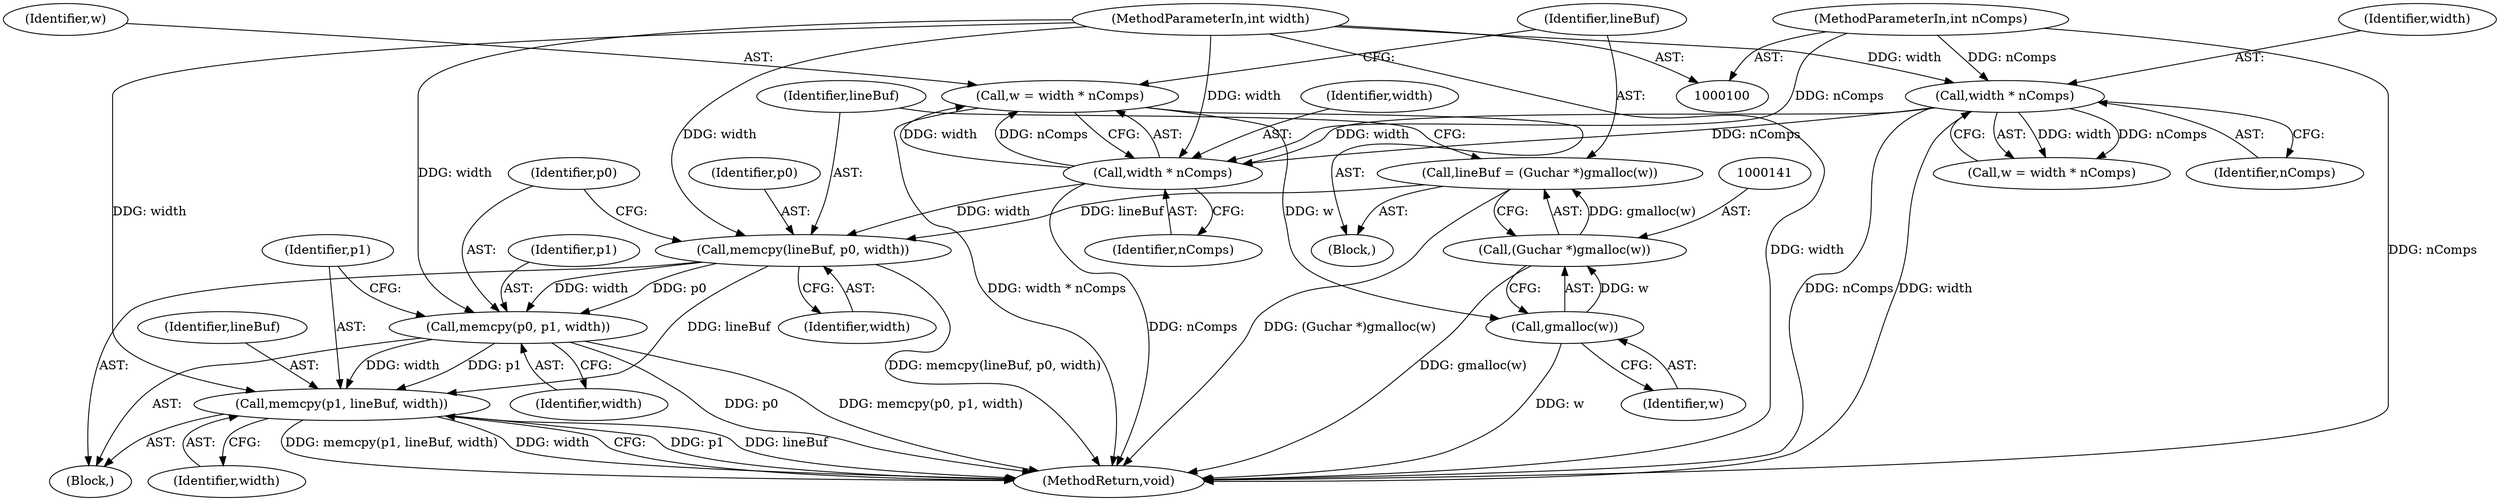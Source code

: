 digraph "0_poppler_bbc2d8918fe234b7ef2c480eb148943922cc0959_0@pointer" {
"1000149" [label="(Call,memcpy(p0, p1, width))"];
"1000145" [label="(Call,memcpy(lineBuf, p0, width))"];
"1000138" [label="(Call,lineBuf = (Guchar *)gmalloc(w))"];
"1000140" [label="(Call,(Guchar *)gmalloc(w))"];
"1000142" [label="(Call,gmalloc(w))"];
"1000133" [label="(Call,w = width * nComps)"];
"1000135" [label="(Call,width * nComps)"];
"1000112" [label="(Call,width * nComps)"];
"1000102" [label="(MethodParameterIn,int width)"];
"1000104" [label="(MethodParameterIn,int nComps)"];
"1000153" [label="(Call,memcpy(p1, lineBuf, width))"];
"1000139" [label="(Identifier,lineBuf)"];
"1000151" [label="(Identifier,p1)"];
"1000143" [label="(Identifier,w)"];
"1000137" [label="(Identifier,nComps)"];
"1000157" [label="(MethodReturn,void)"];
"1000155" [label="(Identifier,lineBuf)"];
"1000104" [label="(MethodParameterIn,int nComps)"];
"1000140" [label="(Call,(Guchar *)gmalloc(w))"];
"1000110" [label="(Call,w = width * nComps)"];
"1000113" [label="(Identifier,width)"];
"1000142" [label="(Call,gmalloc(w))"];
"1000156" [label="(Identifier,width)"];
"1000136" [label="(Identifier,width)"];
"1000148" [label="(Identifier,width)"];
"1000135" [label="(Call,width * nComps)"];
"1000138" [label="(Call,lineBuf = (Guchar *)gmalloc(w))"];
"1000147" [label="(Identifier,p0)"];
"1000146" [label="(Identifier,lineBuf)"];
"1000153" [label="(Call,memcpy(p1, lineBuf, width))"];
"1000133" [label="(Call,w = width * nComps)"];
"1000112" [label="(Call,width * nComps)"];
"1000102" [label="(MethodParameterIn,int width)"];
"1000149" [label="(Call,memcpy(p0, p1, width))"];
"1000154" [label="(Identifier,p1)"];
"1000134" [label="(Identifier,w)"];
"1000152" [label="(Identifier,width)"];
"1000114" [label="(Identifier,nComps)"];
"1000145" [label="(Call,memcpy(lineBuf, p0, width))"];
"1000150" [label="(Identifier,p0)"];
"1000105" [label="(Block,)"];
"1000144" [label="(Block,)"];
"1000149" -> "1000144"  [label="AST: "];
"1000149" -> "1000152"  [label="CFG: "];
"1000150" -> "1000149"  [label="AST: "];
"1000151" -> "1000149"  [label="AST: "];
"1000152" -> "1000149"  [label="AST: "];
"1000154" -> "1000149"  [label="CFG: "];
"1000149" -> "1000157"  [label="DDG: memcpy(p0, p1, width)"];
"1000149" -> "1000157"  [label="DDG: p0"];
"1000145" -> "1000149"  [label="DDG: p0"];
"1000145" -> "1000149"  [label="DDG: width"];
"1000102" -> "1000149"  [label="DDG: width"];
"1000149" -> "1000153"  [label="DDG: p1"];
"1000149" -> "1000153"  [label="DDG: width"];
"1000145" -> "1000144"  [label="AST: "];
"1000145" -> "1000148"  [label="CFG: "];
"1000146" -> "1000145"  [label="AST: "];
"1000147" -> "1000145"  [label="AST: "];
"1000148" -> "1000145"  [label="AST: "];
"1000150" -> "1000145"  [label="CFG: "];
"1000145" -> "1000157"  [label="DDG: memcpy(lineBuf, p0, width)"];
"1000138" -> "1000145"  [label="DDG: lineBuf"];
"1000135" -> "1000145"  [label="DDG: width"];
"1000102" -> "1000145"  [label="DDG: width"];
"1000145" -> "1000153"  [label="DDG: lineBuf"];
"1000138" -> "1000105"  [label="AST: "];
"1000138" -> "1000140"  [label="CFG: "];
"1000139" -> "1000138"  [label="AST: "];
"1000140" -> "1000138"  [label="AST: "];
"1000146" -> "1000138"  [label="CFG: "];
"1000138" -> "1000157"  [label="DDG: (Guchar *)gmalloc(w)"];
"1000140" -> "1000138"  [label="DDG: gmalloc(w)"];
"1000140" -> "1000142"  [label="CFG: "];
"1000141" -> "1000140"  [label="AST: "];
"1000142" -> "1000140"  [label="AST: "];
"1000140" -> "1000157"  [label="DDG: gmalloc(w)"];
"1000142" -> "1000140"  [label="DDG: w"];
"1000142" -> "1000143"  [label="CFG: "];
"1000143" -> "1000142"  [label="AST: "];
"1000142" -> "1000157"  [label="DDG: w"];
"1000133" -> "1000142"  [label="DDG: w"];
"1000133" -> "1000105"  [label="AST: "];
"1000133" -> "1000135"  [label="CFG: "];
"1000134" -> "1000133"  [label="AST: "];
"1000135" -> "1000133"  [label="AST: "];
"1000139" -> "1000133"  [label="CFG: "];
"1000133" -> "1000157"  [label="DDG: width * nComps"];
"1000135" -> "1000133"  [label="DDG: width"];
"1000135" -> "1000133"  [label="DDG: nComps"];
"1000135" -> "1000137"  [label="CFG: "];
"1000136" -> "1000135"  [label="AST: "];
"1000137" -> "1000135"  [label="AST: "];
"1000135" -> "1000157"  [label="DDG: nComps"];
"1000112" -> "1000135"  [label="DDG: width"];
"1000112" -> "1000135"  [label="DDG: nComps"];
"1000102" -> "1000135"  [label="DDG: width"];
"1000104" -> "1000135"  [label="DDG: nComps"];
"1000112" -> "1000110"  [label="AST: "];
"1000112" -> "1000114"  [label="CFG: "];
"1000113" -> "1000112"  [label="AST: "];
"1000114" -> "1000112"  [label="AST: "];
"1000110" -> "1000112"  [label="CFG: "];
"1000112" -> "1000157"  [label="DDG: nComps"];
"1000112" -> "1000157"  [label="DDG: width"];
"1000112" -> "1000110"  [label="DDG: width"];
"1000112" -> "1000110"  [label="DDG: nComps"];
"1000102" -> "1000112"  [label="DDG: width"];
"1000104" -> "1000112"  [label="DDG: nComps"];
"1000102" -> "1000100"  [label="AST: "];
"1000102" -> "1000157"  [label="DDG: width"];
"1000102" -> "1000153"  [label="DDG: width"];
"1000104" -> "1000100"  [label="AST: "];
"1000104" -> "1000157"  [label="DDG: nComps"];
"1000153" -> "1000144"  [label="AST: "];
"1000153" -> "1000156"  [label="CFG: "];
"1000154" -> "1000153"  [label="AST: "];
"1000155" -> "1000153"  [label="AST: "];
"1000156" -> "1000153"  [label="AST: "];
"1000157" -> "1000153"  [label="CFG: "];
"1000153" -> "1000157"  [label="DDG: p1"];
"1000153" -> "1000157"  [label="DDG: lineBuf"];
"1000153" -> "1000157"  [label="DDG: memcpy(p1, lineBuf, width)"];
"1000153" -> "1000157"  [label="DDG: width"];
}
